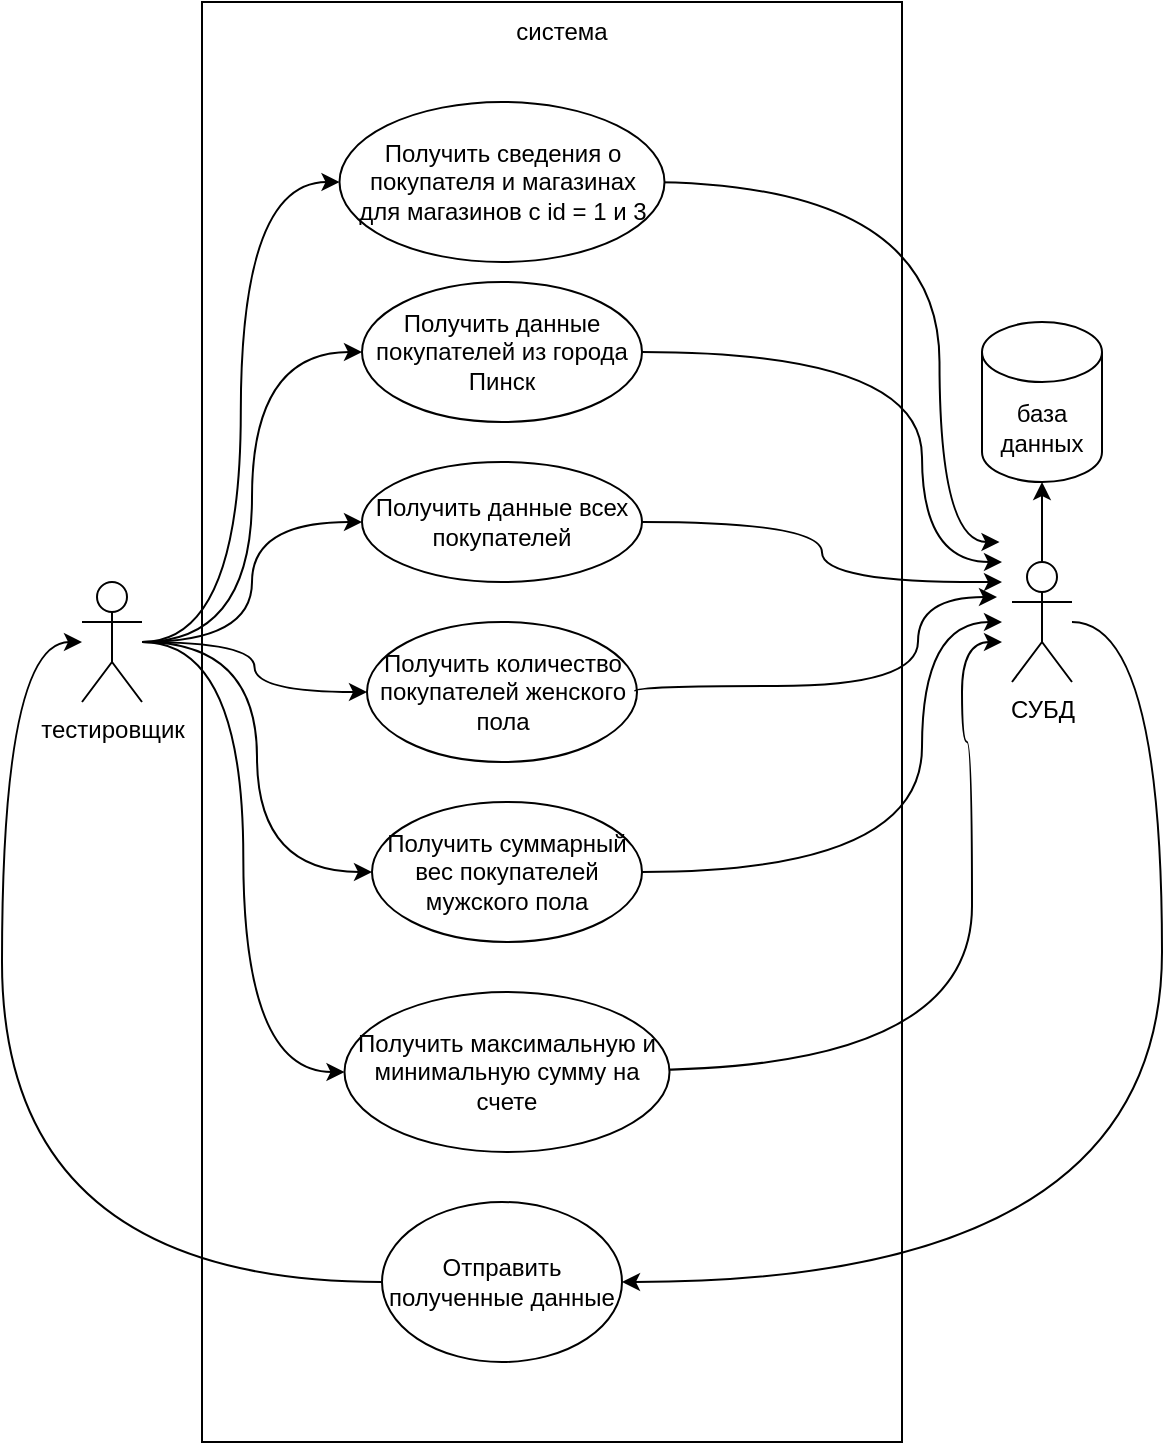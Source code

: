 <mxfile version="24.0.6" type="github">
  <diagram name="Страница — 1" id="bz7KGFj_d9KSnCM6_nWx">
    <mxGraphModel dx="1304" dy="785" grid="1" gridSize="10" guides="1" tooltips="1" connect="1" arrows="1" fold="1" page="1" pageScale="1" pageWidth="827" pageHeight="1169" math="0" shadow="0">
      <root>
        <mxCell id="0" />
        <mxCell id="1" parent="0" />
        <mxCell id="268EyjQ_LqyIpYp6X34K-8" style="edgeStyle=orthogonalEdgeStyle;rounded=0;orthogonalLoop=1;jettySize=auto;html=1;entryX=0;entryY=0.5;entryDx=0;entryDy=0;curved=1;" edge="1" parent="1" source="268EyjQ_LqyIpYp6X34K-1" target="268EyjQ_LqyIpYp6X34K-7">
          <mxGeometry relative="1" as="geometry" />
        </mxCell>
        <mxCell id="268EyjQ_LqyIpYp6X34K-12" style="edgeStyle=orthogonalEdgeStyle;rounded=0;orthogonalLoop=1;jettySize=auto;html=1;entryX=0;entryY=0.5;entryDx=0;entryDy=0;curved=1;" edge="1" parent="1" source="268EyjQ_LqyIpYp6X34K-1" target="268EyjQ_LqyIpYp6X34K-11">
          <mxGeometry relative="1" as="geometry" />
        </mxCell>
        <mxCell id="268EyjQ_LqyIpYp6X34K-15" style="edgeStyle=orthogonalEdgeStyle;rounded=0;orthogonalLoop=1;jettySize=auto;html=1;curved=1;" edge="1" parent="1" source="268EyjQ_LqyIpYp6X34K-1" target="268EyjQ_LqyIpYp6X34K-14">
          <mxGeometry relative="1" as="geometry" />
        </mxCell>
        <mxCell id="268EyjQ_LqyIpYp6X34K-18" style="edgeStyle=orthogonalEdgeStyle;rounded=0;orthogonalLoop=1;jettySize=auto;html=1;entryX=0;entryY=0.5;entryDx=0;entryDy=0;curved=1;" edge="1" parent="1" source="268EyjQ_LqyIpYp6X34K-1" target="268EyjQ_LqyIpYp6X34K-17">
          <mxGeometry relative="1" as="geometry" />
        </mxCell>
        <mxCell id="268EyjQ_LqyIpYp6X34K-21" style="edgeStyle=orthogonalEdgeStyle;rounded=0;orthogonalLoop=1;jettySize=auto;html=1;entryX=0;entryY=0.5;entryDx=0;entryDy=0;curved=1;" edge="1" parent="1" source="268EyjQ_LqyIpYp6X34K-1" target="268EyjQ_LqyIpYp6X34K-20">
          <mxGeometry relative="1" as="geometry" />
        </mxCell>
        <mxCell id="268EyjQ_LqyIpYp6X34K-24" style="edgeStyle=orthogonalEdgeStyle;rounded=0;orthogonalLoop=1;jettySize=auto;html=1;entryX=0;entryY=0.5;entryDx=0;entryDy=0;curved=1;" edge="1" parent="1" source="268EyjQ_LqyIpYp6X34K-1" target="268EyjQ_LqyIpYp6X34K-23">
          <mxGeometry relative="1" as="geometry" />
        </mxCell>
        <mxCell id="268EyjQ_LqyIpYp6X34K-1" value="тестировщик" style="shape=umlActor;verticalLabelPosition=bottom;verticalAlign=top;html=1;" vertex="1" parent="1">
          <mxGeometry x="160" y="340" width="30" height="60" as="geometry" />
        </mxCell>
        <mxCell id="268EyjQ_LqyIpYp6X34K-2" value="база данных" style="shape=cylinder3;whiteSpace=wrap;html=1;boundedLbl=1;backgroundOutline=1;size=15;" vertex="1" parent="1">
          <mxGeometry x="610" y="210" width="60" height="80" as="geometry" />
        </mxCell>
        <mxCell id="268EyjQ_LqyIpYp6X34K-31" style="edgeStyle=orthogonalEdgeStyle;rounded=0;orthogonalLoop=1;jettySize=auto;html=1;entryX=1;entryY=0.5;entryDx=0;entryDy=0;curved=1;" edge="1" parent="1" source="268EyjQ_LqyIpYp6X34K-3" target="268EyjQ_LqyIpYp6X34K-30">
          <mxGeometry relative="1" as="geometry">
            <Array as="points">
              <mxPoint x="700" y="360" />
              <mxPoint x="700" y="690" />
            </Array>
          </mxGeometry>
        </mxCell>
        <mxCell id="268EyjQ_LqyIpYp6X34K-3" value="СУБД" style="shape=umlActor;verticalLabelPosition=bottom;verticalAlign=top;html=1;outlineConnect=0;" vertex="1" parent="1">
          <mxGeometry x="625" y="330" width="30" height="60" as="geometry" />
        </mxCell>
        <mxCell id="268EyjQ_LqyIpYp6X34K-7" value="Получить данные покупателей из города Пинск" style="ellipse;whiteSpace=wrap;html=1;" vertex="1" parent="1">
          <mxGeometry x="300" y="190" width="140" height="70" as="geometry" />
        </mxCell>
        <mxCell id="268EyjQ_LqyIpYp6X34K-9" style="edgeStyle=orthogonalEdgeStyle;rounded=0;orthogonalLoop=1;jettySize=auto;html=1;curved=1;" edge="1" parent="1" source="268EyjQ_LqyIpYp6X34K-7">
          <mxGeometry relative="1" as="geometry">
            <mxPoint x="620" y="330" as="targetPoint" />
            <Array as="points">
              <mxPoint x="580" y="225" />
              <mxPoint x="580" y="330" />
            </Array>
          </mxGeometry>
        </mxCell>
        <mxCell id="268EyjQ_LqyIpYp6X34K-10" style="edgeStyle=orthogonalEdgeStyle;rounded=0;orthogonalLoop=1;jettySize=auto;html=1;exitX=0.5;exitY=0;exitDx=0;exitDy=0;exitPerimeter=0;entryX=0.5;entryY=1;entryDx=0;entryDy=0;entryPerimeter=0;" edge="1" parent="1" source="268EyjQ_LqyIpYp6X34K-3" target="268EyjQ_LqyIpYp6X34K-2">
          <mxGeometry relative="1" as="geometry" />
        </mxCell>
        <mxCell id="268EyjQ_LqyIpYp6X34K-11" value="Получить данные всех покупателей" style="ellipse;whiteSpace=wrap;html=1;" vertex="1" parent="1">
          <mxGeometry x="300" y="280" width="140" height="60" as="geometry" />
        </mxCell>
        <mxCell id="268EyjQ_LqyIpYp6X34K-13" style="edgeStyle=orthogonalEdgeStyle;rounded=0;orthogonalLoop=1;jettySize=auto;html=1;curved=1;" edge="1" parent="1" source="268EyjQ_LqyIpYp6X34K-11">
          <mxGeometry relative="1" as="geometry">
            <mxPoint x="620" y="340" as="targetPoint" />
          </mxGeometry>
        </mxCell>
        <mxCell id="268EyjQ_LqyIpYp6X34K-14" value="Получить количество покупателей женского пола" style="ellipse;whiteSpace=wrap;html=1;" vertex="1" parent="1">
          <mxGeometry x="302.5" y="360" width="135" height="70" as="geometry" />
        </mxCell>
        <mxCell id="268EyjQ_LqyIpYp6X34K-16" style="edgeStyle=orthogonalEdgeStyle;rounded=0;orthogonalLoop=1;jettySize=auto;html=1;entryX=0;entryY=0.333;entryDx=0;entryDy=0;entryPerimeter=0;curved=1;strokeColor=default;exitX=0.992;exitY=0.494;exitDx=0;exitDy=0;exitPerimeter=0;" edge="1" parent="1" source="268EyjQ_LqyIpYp6X34K-14">
          <mxGeometry relative="1" as="geometry">
            <mxPoint x="430.0" y="392.5" as="sourcePoint" />
            <mxPoint x="617.5" y="347.5" as="targetPoint" />
            <Array as="points">
              <mxPoint x="436" y="392" />
              <mxPoint x="578" y="392" />
              <mxPoint x="578" y="347" />
            </Array>
          </mxGeometry>
        </mxCell>
        <mxCell id="268EyjQ_LqyIpYp6X34K-17" value="Получить суммарный вес покупателей мужского пола" style="ellipse;whiteSpace=wrap;html=1;" vertex="1" parent="1">
          <mxGeometry x="305" y="450" width="135" height="70" as="geometry" />
        </mxCell>
        <mxCell id="268EyjQ_LqyIpYp6X34K-19" style="edgeStyle=orthogonalEdgeStyle;rounded=0;orthogonalLoop=1;jettySize=auto;html=1;curved=1;" edge="1" parent="1" source="268EyjQ_LqyIpYp6X34K-17">
          <mxGeometry relative="1" as="geometry">
            <mxPoint x="620" y="360" as="targetPoint" />
            <Array as="points">
              <mxPoint x="580" y="485" />
              <mxPoint x="580" y="360" />
            </Array>
          </mxGeometry>
        </mxCell>
        <mxCell id="268EyjQ_LqyIpYp6X34K-22" style="edgeStyle=orthogonalEdgeStyle;rounded=0;orthogonalLoop=1;jettySize=auto;html=1;curved=1;" edge="1" parent="1">
          <mxGeometry relative="1" as="geometry">
            <mxPoint x="620" y="370" as="targetPoint" />
            <mxPoint x="437.5" y="584" as="sourcePoint" />
            <Array as="points">
              <mxPoint x="605" y="584" />
              <mxPoint x="605" y="420" />
              <mxPoint x="600" y="420" />
              <mxPoint x="600" y="370" />
            </Array>
          </mxGeometry>
        </mxCell>
        <mxCell id="268EyjQ_LqyIpYp6X34K-20" value="Получить максимальную и минимальную сумму на счете" style="ellipse;whiteSpace=wrap;html=1;" vertex="1" parent="1">
          <mxGeometry x="291.25" y="545" width="162.5" height="80" as="geometry" />
        </mxCell>
        <mxCell id="268EyjQ_LqyIpYp6X34K-25" style="edgeStyle=orthogonalEdgeStyle;rounded=0;orthogonalLoop=1;jettySize=auto;html=1;curved=1;" edge="1" parent="1">
          <mxGeometry relative="1" as="geometry">
            <mxPoint x="618.75" y="320" as="targetPoint" />
            <mxPoint x="440" y="140" as="sourcePoint" />
            <Array as="points">
              <mxPoint x="588.75" y="140" />
              <mxPoint x="588.75" y="320" />
            </Array>
          </mxGeometry>
        </mxCell>
        <mxCell id="268EyjQ_LqyIpYp6X34K-23" value="Получить сведения о покупателя и магазинах&lt;br/&gt;для магазинов с id = 1 и 3" style="ellipse;whiteSpace=wrap;html=1;" vertex="1" parent="1">
          <mxGeometry x="288.75" y="100" width="162.5" height="80" as="geometry" />
        </mxCell>
        <mxCell id="268EyjQ_LqyIpYp6X34K-32" style="edgeStyle=orthogonalEdgeStyle;rounded=0;orthogonalLoop=1;jettySize=auto;html=1;curved=1;" edge="1" parent="1" source="268EyjQ_LqyIpYp6X34K-30" target="268EyjQ_LqyIpYp6X34K-1">
          <mxGeometry relative="1" as="geometry">
            <Array as="points">
              <mxPoint x="120" y="690" />
              <mxPoint x="120" y="370" />
            </Array>
          </mxGeometry>
        </mxCell>
        <mxCell id="268EyjQ_LqyIpYp6X34K-30" value="Отправить полученные данные" style="ellipse;whiteSpace=wrap;html=1;" vertex="1" parent="1">
          <mxGeometry x="310" y="650" width="120" height="80" as="geometry" />
        </mxCell>
        <mxCell id="268EyjQ_LqyIpYp6X34K-33" value="" style="rounded=0;whiteSpace=wrap;html=1;fillColor=none;" vertex="1" parent="1">
          <mxGeometry x="220" y="50" width="350" height="720" as="geometry" />
        </mxCell>
        <mxCell id="268EyjQ_LqyIpYp6X34K-34" value="система" style="text;html=1;align=center;verticalAlign=middle;whiteSpace=wrap;rounded=0;" vertex="1" parent="1">
          <mxGeometry x="370" y="50" width="60" height="30" as="geometry" />
        </mxCell>
      </root>
    </mxGraphModel>
  </diagram>
</mxfile>
